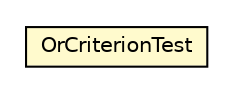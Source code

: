 #!/usr/local/bin/dot
#
# Class diagram 
# Generated by UMLGraph version R5_6_6-8-g8d7759 (http://www.umlgraph.org/)
#

digraph G {
	edge [fontname="Helvetica",fontsize=10,labelfontname="Helvetica",labelfontsize=10];
	node [fontname="Helvetica",fontsize=10,shape=plaintext];
	nodesep=0.25;
	ranksep=0.5;
	// org.dayatang.domain.internal.OrCriterionTest
	c3812 [label=<<table title="org.dayatang.domain.internal.OrCriterionTest" border="0" cellborder="1" cellspacing="0" cellpadding="2" port="p" bgcolor="lemonChiffon" href="./OrCriterionTest.html">
		<tr><td><table border="0" cellspacing="0" cellpadding="1">
<tr><td align="center" balign="center"> OrCriterionTest </td></tr>
		</table></td></tr>
		</table>>, URL="./OrCriterionTest.html", fontname="Helvetica", fontcolor="black", fontsize=10.0];
}

